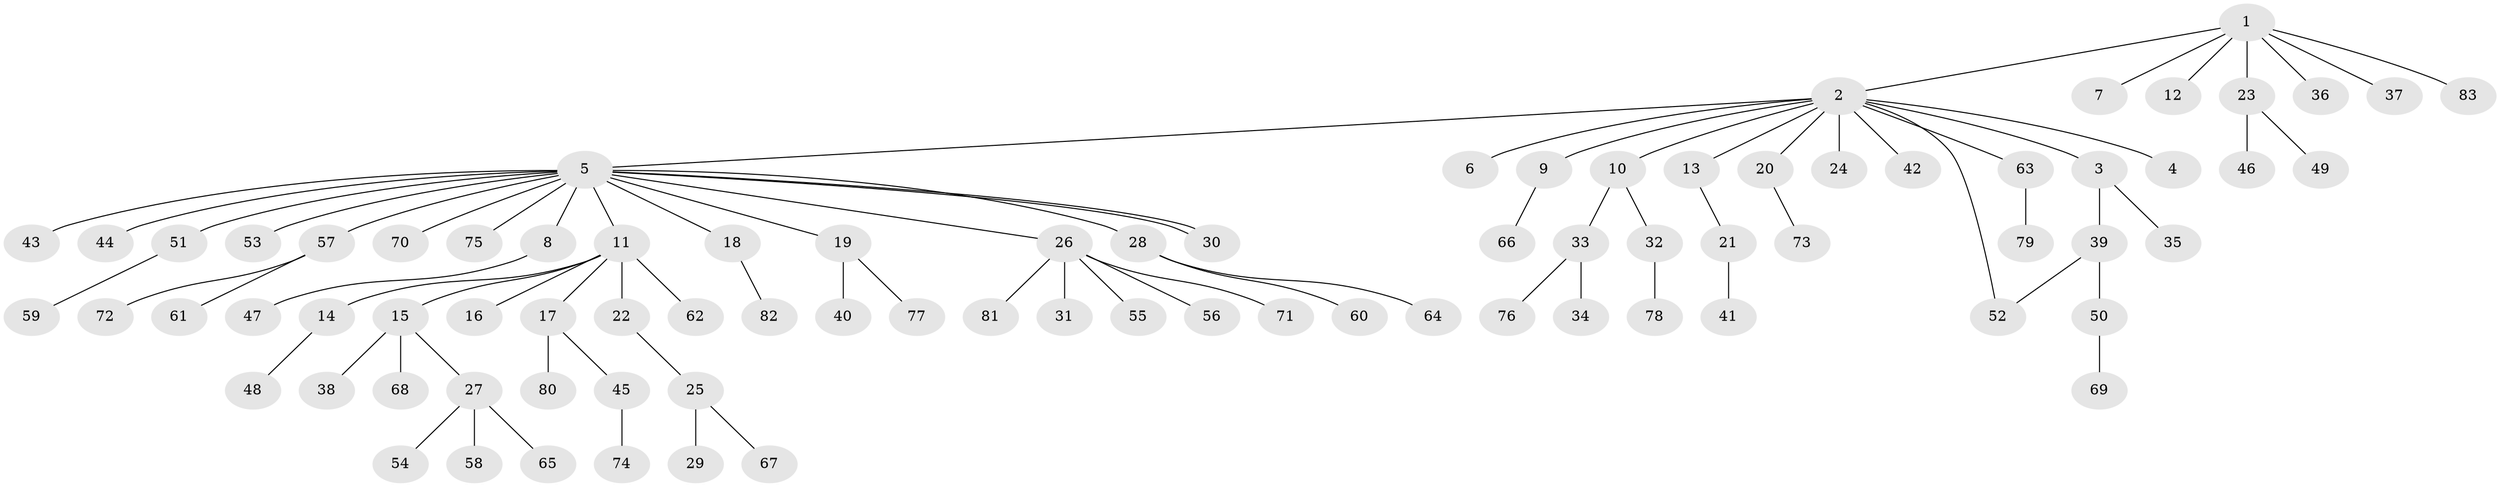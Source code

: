 // coarse degree distribution, {8: 0.016666666666666666, 12: 0.016666666666666666, 2: 0.18333333333333332, 1: 0.6666666666666666, 14: 0.016666666666666666, 4: 0.016666666666666666, 6: 0.016666666666666666, 3: 0.05, 5: 0.016666666666666666}
// Generated by graph-tools (version 1.1) at 2025/23/03/03/25 07:23:52]
// undirected, 83 vertices, 84 edges
graph export_dot {
graph [start="1"]
  node [color=gray90,style=filled];
  1;
  2;
  3;
  4;
  5;
  6;
  7;
  8;
  9;
  10;
  11;
  12;
  13;
  14;
  15;
  16;
  17;
  18;
  19;
  20;
  21;
  22;
  23;
  24;
  25;
  26;
  27;
  28;
  29;
  30;
  31;
  32;
  33;
  34;
  35;
  36;
  37;
  38;
  39;
  40;
  41;
  42;
  43;
  44;
  45;
  46;
  47;
  48;
  49;
  50;
  51;
  52;
  53;
  54;
  55;
  56;
  57;
  58;
  59;
  60;
  61;
  62;
  63;
  64;
  65;
  66;
  67;
  68;
  69;
  70;
  71;
  72;
  73;
  74;
  75;
  76;
  77;
  78;
  79;
  80;
  81;
  82;
  83;
  1 -- 2;
  1 -- 7;
  1 -- 12;
  1 -- 23;
  1 -- 36;
  1 -- 37;
  1 -- 83;
  2 -- 3;
  2 -- 4;
  2 -- 5;
  2 -- 6;
  2 -- 9;
  2 -- 10;
  2 -- 13;
  2 -- 20;
  2 -- 24;
  2 -- 42;
  2 -- 52;
  2 -- 63;
  3 -- 35;
  3 -- 39;
  5 -- 8;
  5 -- 11;
  5 -- 18;
  5 -- 19;
  5 -- 26;
  5 -- 28;
  5 -- 30;
  5 -- 30;
  5 -- 43;
  5 -- 44;
  5 -- 51;
  5 -- 53;
  5 -- 57;
  5 -- 70;
  5 -- 75;
  8 -- 47;
  9 -- 66;
  10 -- 32;
  10 -- 33;
  11 -- 14;
  11 -- 15;
  11 -- 16;
  11 -- 17;
  11 -- 22;
  11 -- 62;
  13 -- 21;
  14 -- 48;
  15 -- 27;
  15 -- 38;
  15 -- 68;
  17 -- 45;
  17 -- 80;
  18 -- 82;
  19 -- 40;
  19 -- 77;
  20 -- 73;
  21 -- 41;
  22 -- 25;
  23 -- 46;
  23 -- 49;
  25 -- 29;
  25 -- 67;
  26 -- 31;
  26 -- 55;
  26 -- 56;
  26 -- 71;
  26 -- 81;
  27 -- 54;
  27 -- 58;
  27 -- 65;
  28 -- 60;
  28 -- 64;
  32 -- 78;
  33 -- 34;
  33 -- 76;
  39 -- 50;
  39 -- 52;
  45 -- 74;
  50 -- 69;
  51 -- 59;
  57 -- 61;
  57 -- 72;
  63 -- 79;
}
